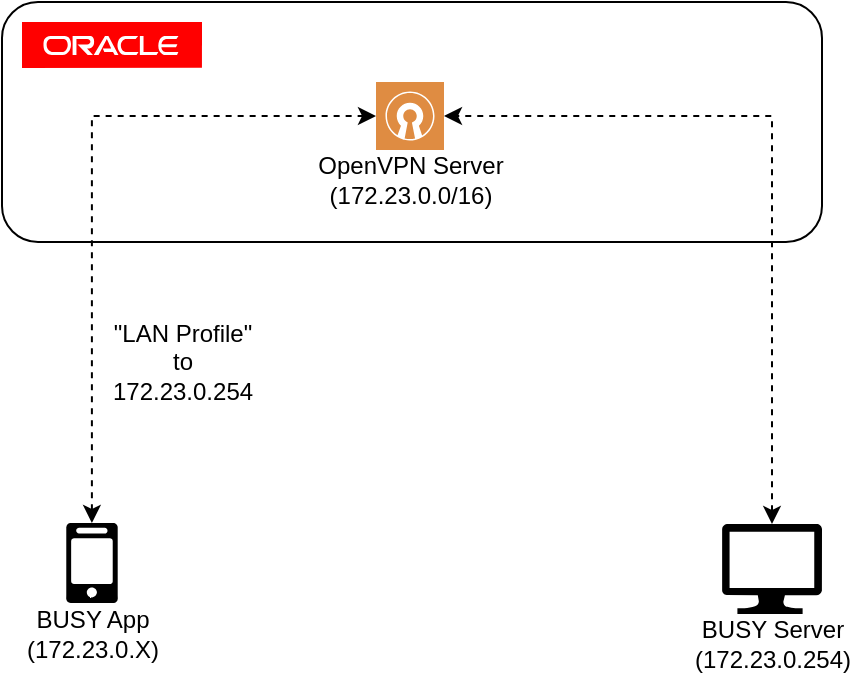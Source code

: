 <mxfile version="14.6.0" type="device"><diagram id="2RXiiuWpcK2TMhMIA0hw" name="Page-1"><mxGraphModel dx="1019" dy="559" grid="1" gridSize="10" guides="1" tooltips="1" connect="1" arrows="1" fold="1" page="1" pageScale="1" pageWidth="827" pageHeight="1169" math="0" shadow="0"><root><mxCell id="0"/><mxCell id="1" parent="0"/><mxCell id="lJfpXTI0DQg2RxxpCW1n-8" value="" style="group" vertex="1" connectable="0" parent="1"><mxGeometry x="210" y="100" width="410" height="120" as="geometry"/></mxCell><mxCell id="lJfpXTI0DQg2RxxpCW1n-2" value="" style="rounded=1;whiteSpace=wrap;html=1;fillColor=none;" vertex="1" parent="lJfpXTI0DQg2RxxpCW1n-8"><mxGeometry width="410" height="120" as="geometry"/></mxCell><mxCell id="lJfpXTI0DQg2RxxpCW1n-4" value="" style="group" vertex="1" connectable="0" parent="lJfpXTI0DQg2RxxpCW1n-8"><mxGeometry x="169" y="40" width="90" height="64" as="geometry"/></mxCell><mxCell id="lJfpXTI0DQg2RxxpCW1n-1" value="" style="pointerEvents=1;shadow=0;dashed=0;html=1;strokeColor=none;fillColor=#DF8C42;labelPosition=center;verticalLabelPosition=bottom;verticalAlign=top;align=center;outlineConnect=0;shape=mxgraph.veeam2.open_vpn;" vertex="1" parent="lJfpXTI0DQg2RxxpCW1n-4"><mxGeometry x="18" width="34" height="34" as="geometry"/></mxCell><mxCell id="lJfpXTI0DQg2RxxpCW1n-3" value="OpenVPN Server&lt;br&gt;(172.23.0.0/16)" style="text;html=1;align=center;verticalAlign=middle;resizable=0;points=[];autosize=1;strokeColor=none;" vertex="1" parent="lJfpXTI0DQg2RxxpCW1n-4"><mxGeometry x="-20" y="34" width="110" height="30" as="geometry"/></mxCell><mxCell id="lJfpXTI0DQg2RxxpCW1n-5" value="" style="dashed=0;outlineConnect=0;html=1;align=center;labelPosition=center;verticalLabelPosition=bottom;verticalAlign=top;shape=mxgraph.weblogos.oracle;fillColor=#FF0000;strokeColor=none" vertex="1" parent="lJfpXTI0DQg2RxxpCW1n-8"><mxGeometry x="10" y="10" width="90" height="23" as="geometry"/></mxCell><mxCell id="lJfpXTI0DQg2RxxpCW1n-12" value="" style="group" vertex="1" connectable="0" parent="1"><mxGeometry x="210" y="360.5" width="90" height="70" as="geometry"/></mxCell><mxCell id="lJfpXTI0DQg2RxxpCW1n-10" value="" style="outlineConnect=0;dashed=0;verticalLabelPosition=bottom;verticalAlign=top;align=center;html=1;shape=mxgraph.aws3.mobile_client;gradientColor=none;aspect=fixed;fillColor=#000000;" vertex="1" parent="lJfpXTI0DQg2RxxpCW1n-12"><mxGeometry x="32.14" width="25.71" height="40" as="geometry"/></mxCell><mxCell id="lJfpXTI0DQg2RxxpCW1n-11" value="BUSY App&lt;br&gt;(172.23.0.X)" style="text;html=1;align=center;verticalAlign=middle;resizable=0;points=[];autosize=1;strokeColor=none;" vertex="1" parent="lJfpXTI0DQg2RxxpCW1n-12"><mxGeometry x="5" y="40" width="80" height="30" as="geometry"/></mxCell><mxCell id="lJfpXTI0DQg2RxxpCW1n-15" value="" style="group" vertex="1" connectable="0" parent="1"><mxGeometry x="570" y="361" width="70" height="75" as="geometry"/></mxCell><mxCell id="lJfpXTI0DQg2RxxpCW1n-13" value="" style="verticalLabelPosition=bottom;html=1;verticalAlign=top;align=center;strokeColor=none;shape=mxgraph.azure.computer;pointerEvents=1;fillColor=#000000;" vertex="1" parent="lJfpXTI0DQg2RxxpCW1n-15"><mxGeometry width="50" height="45" as="geometry"/></mxCell><mxCell id="lJfpXTI0DQg2RxxpCW1n-14" value="BUSY Server&lt;br&gt;(172.23.0.254)" style="text;html=1;align=center;verticalAlign=middle;resizable=0;points=[];autosize=1;strokeColor=none;" vertex="1" parent="lJfpXTI0DQg2RxxpCW1n-15"><mxGeometry x="-20" y="45" width="90" height="30" as="geometry"/></mxCell><mxCell id="lJfpXTI0DQg2RxxpCW1n-19" value="" style="group" vertex="1" connectable="0" parent="1"><mxGeometry x="255" y="157" width="90" height="148" as="geometry"/></mxCell><mxCell id="lJfpXTI0DQg2RxxpCW1n-16" style="edgeStyle=orthogonalEdgeStyle;rounded=0;orthogonalLoop=1;jettySize=auto;html=1;startArrow=classic;startFill=1;dashed=1;" edge="1" parent="lJfpXTI0DQg2RxxpCW1n-19" source="lJfpXTI0DQg2RxxpCW1n-10" target="lJfpXTI0DQg2RxxpCW1n-1"><mxGeometry relative="1" as="geometry"><Array as="points"><mxPoint/></Array></mxGeometry></mxCell><mxCell id="lJfpXTI0DQg2RxxpCW1n-18" value="&quot;LAN Profile&quot;&lt;br&gt;to&lt;br&gt;172.23.0.254" style="text;html=1;align=center;verticalAlign=middle;resizable=0;points=[];autosize=1;strokeColor=none;" vertex="1" parent="lJfpXTI0DQg2RxxpCW1n-19"><mxGeometry y="98" width="90" height="50" as="geometry"/></mxCell><mxCell id="lJfpXTI0DQg2RxxpCW1n-21" value="" style="group" vertex="1" connectable="0" parent="1"><mxGeometry x="510" y="157" width="85" height="133" as="geometry"/></mxCell><mxCell id="lJfpXTI0DQg2RxxpCW1n-17" style="edgeStyle=orthogonalEdgeStyle;rounded=0;orthogonalLoop=1;jettySize=auto;html=1;dashed=1;startArrow=classic;startFill=1;" edge="1" parent="lJfpXTI0DQg2RxxpCW1n-21" source="lJfpXTI0DQg2RxxpCW1n-13" target="lJfpXTI0DQg2RxxpCW1n-1"><mxGeometry relative="1" as="geometry"><Array as="points"><mxPoint x="85"/></Array></mxGeometry></mxCell></root></mxGraphModel></diagram></mxfile>